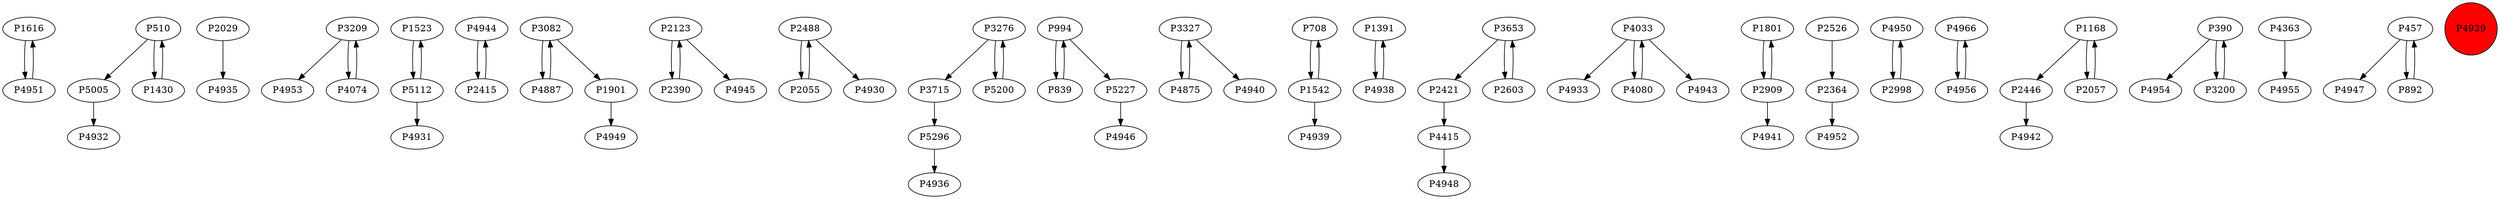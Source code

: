 digraph {
	P1616 -> P4951
	P5005 -> P4932
	P2029 -> P4935
	P3209 -> P4953
	P1523 -> P5112
	P4944 -> P2415
	P3082 -> P4887
	P2123 -> P2390
	P2123 -> P4945
	P5112 -> P4931
	P4951 -> P1616
	P2488 -> P2055
	P3209 -> P4074
	P3715 -> P5296
	P994 -> P839
	P3327 -> P4875
	P510 -> P1430
	P708 -> P1542
	P4875 -> P3327
	P1391 -> P4938
	P3653 -> P2421
	P2488 -> P4930
	P3327 -> P4940
	P4033 -> P4933
	P4080 -> P4033
	P1801 -> P2909
	P1901 -> P4949
	P994 -> P5227
	P1542 -> P708
	P510 -> P5005
	P2421 -> P4415
	P1542 -> P4939
	P2526 -> P2364
	P4950 -> P2998
	P4966 -> P4956
	P2415 -> P4944
	P4887 -> P3082
	P2446 -> P4942
	P4033 -> P4943
	P390 -> P4954
	P2055 -> P2488
	P1168 -> P2446
	P2390 -> P2123
	P4363 -> P4955
	P390 -> P3200
	P4956 -> P4966
	P4938 -> P1391
	P5227 -> P4946
	P3276 -> P5200
	P2603 -> P3653
	P4074 -> P3209
	P5200 -> P3276
	P2909 -> P1801
	P457 -> P4947
	P4033 -> P4080
	P3082 -> P1901
	P3200 -> P390
	P457 -> P892
	P2909 -> P4941
	P2998 -> P4950
	P839 -> P994
	P1430 -> P510
	P1168 -> P2057
	P2057 -> P1168
	P892 -> P457
	P5112 -> P1523
	P5296 -> P4936
	P4415 -> P4948
	P3276 -> P3715
	P2364 -> P4952
	P3653 -> P2603
	P4929 [shape=circle]
	P4929 [style=filled]
	P4929 [fillcolor=red]
}